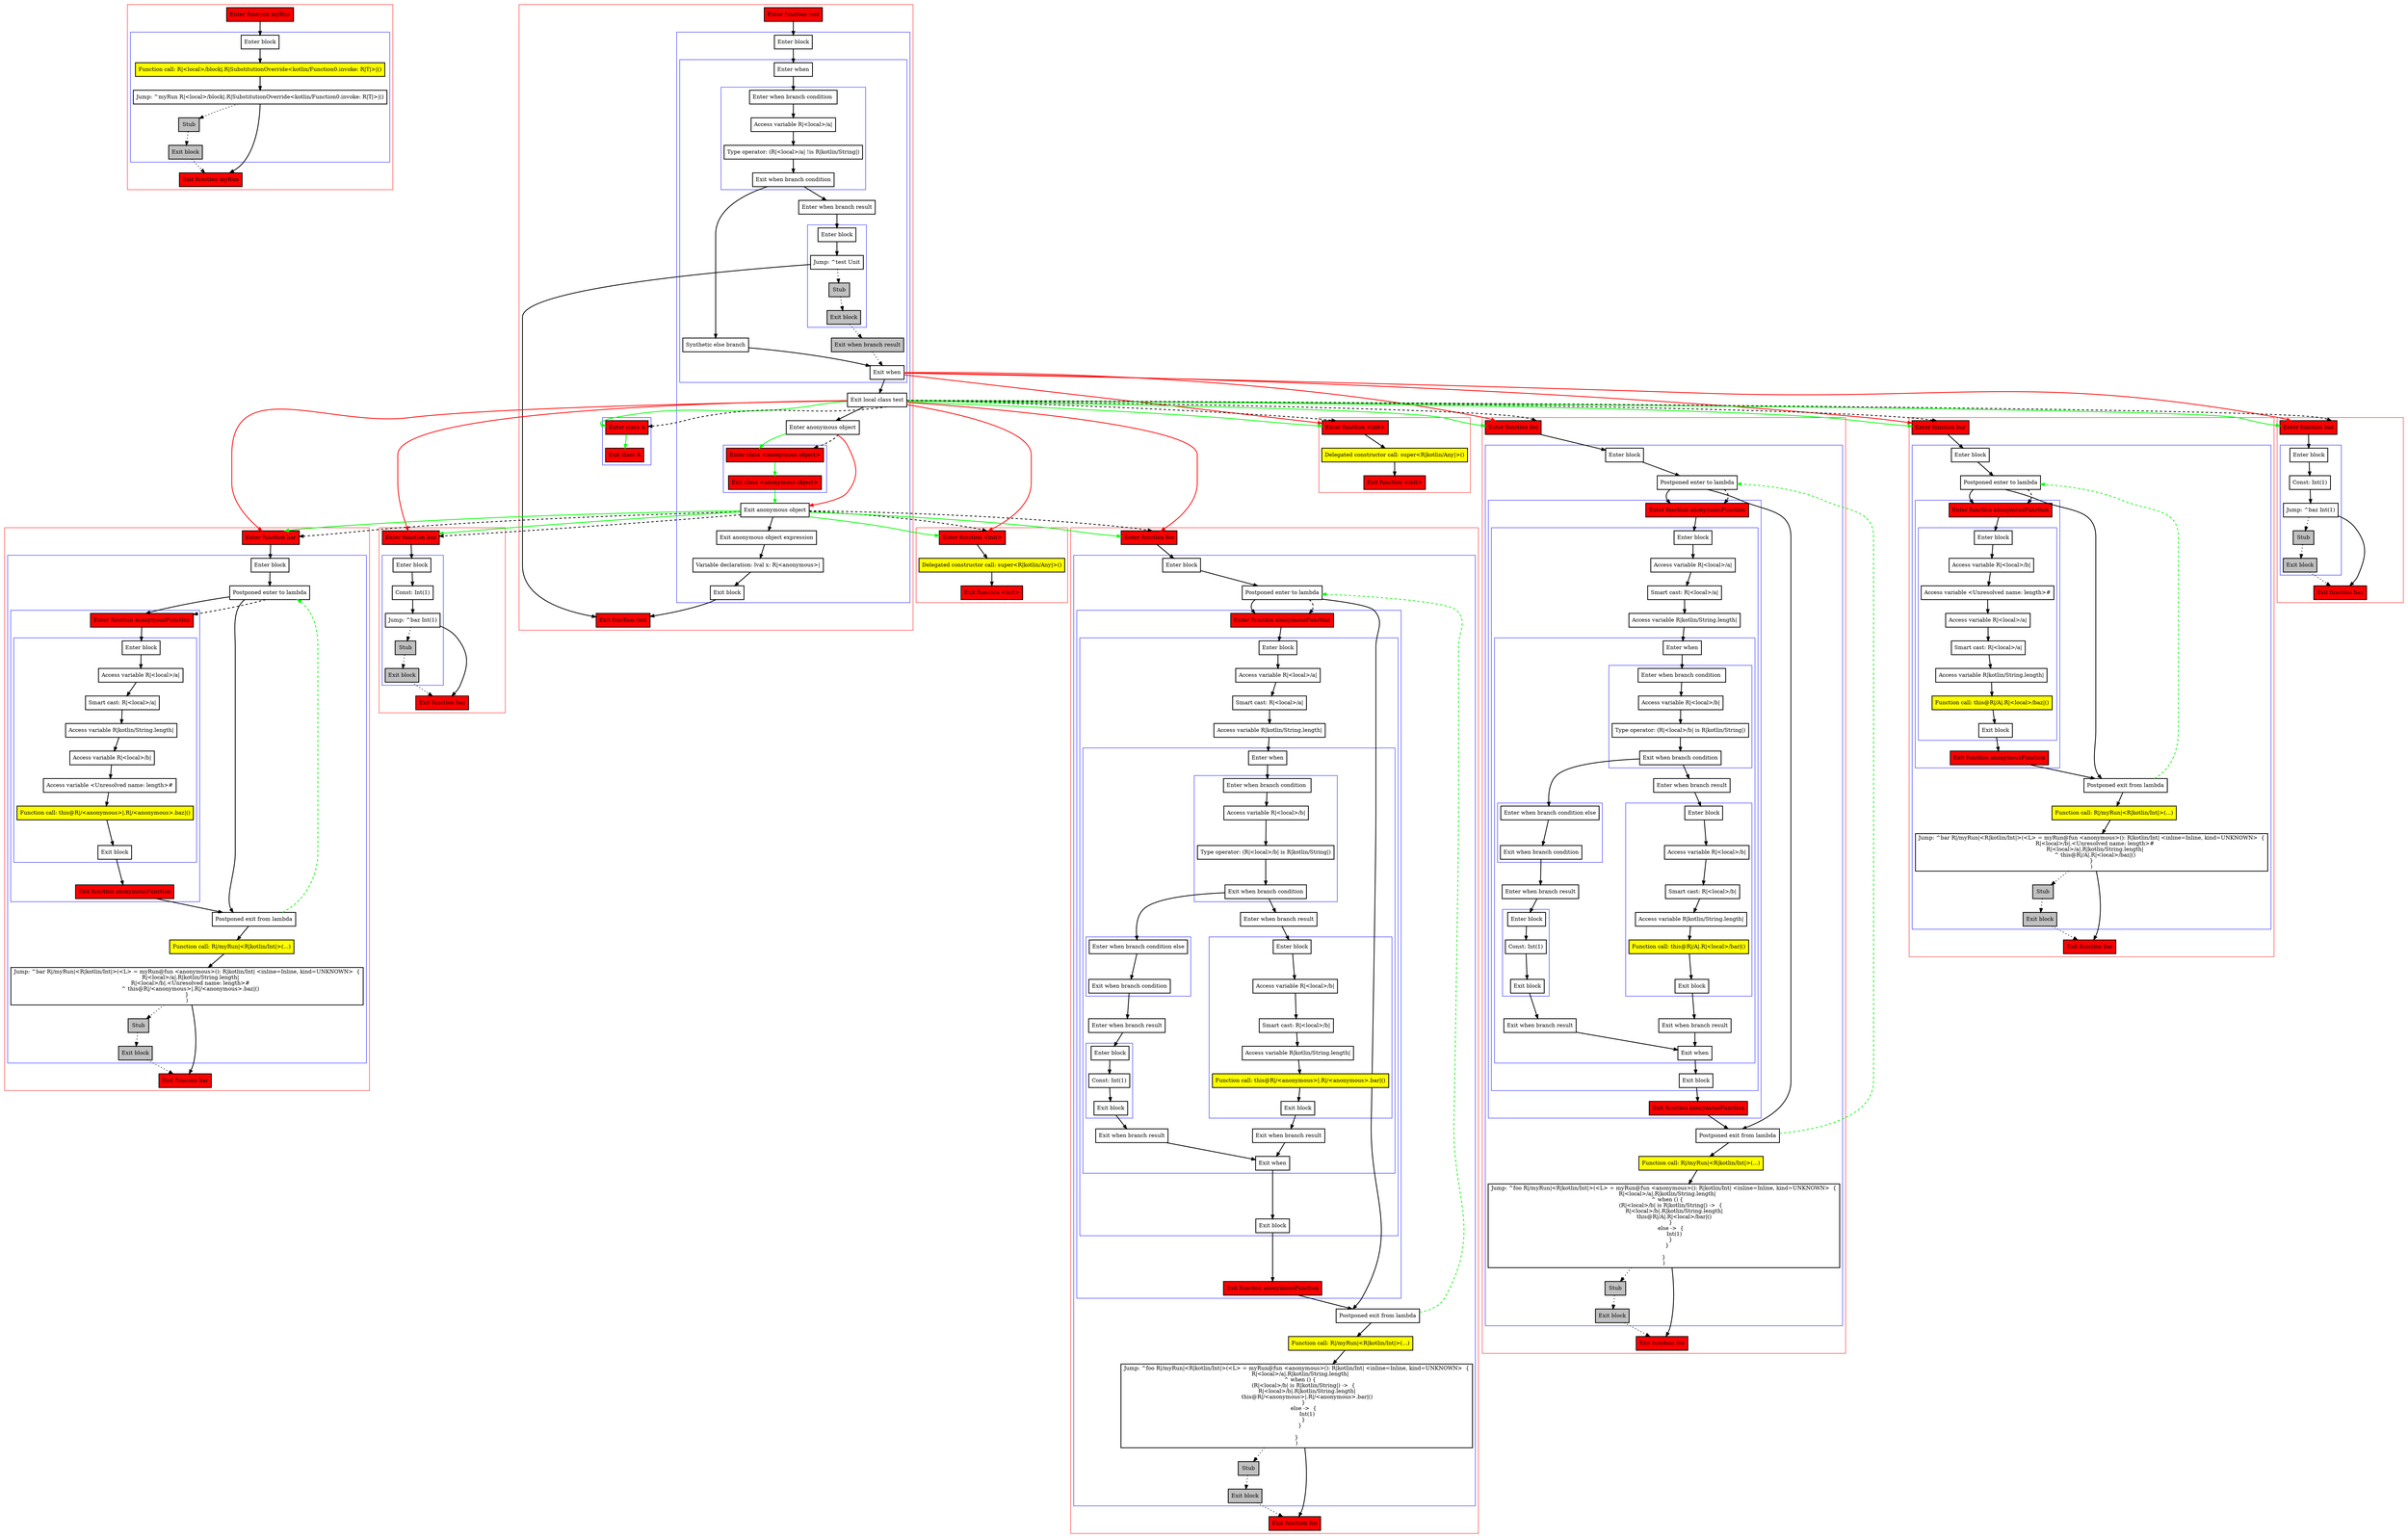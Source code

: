 digraph localClassesWithImplicit_kt {
    graph [nodesep=3]
    node [shape=box penwidth=2]
    edge [penwidth=2]

    subgraph cluster_0 {
        color=red
        0 [label="Enter function myRun" style="filled" fillcolor=red];
        subgraph cluster_1 {
            color=blue
            1 [label="Enter block"];
            2 [label="Function call: R|<local>/block|.R|SubstitutionOverride<kotlin/Function0.invoke: R|T|>|()" style="filled" fillcolor=yellow];
            3 [label="Jump: ^myRun R|<local>/block|.R|SubstitutionOverride<kotlin/Function0.invoke: R|T|>|()"];
            4 [label="Stub" style="filled" fillcolor=gray];
            5 [label="Exit block" style="filled" fillcolor=gray];
        }
        6 [label="Exit function myRun" style="filled" fillcolor=red];
    }
    0 -> {1};
    1 -> {2};
    2 -> {3};
    3 -> {6};
    3 -> {4} [style=dotted];
    4 -> {5} [style=dotted];
    5 -> {6} [style=dotted];

    subgraph cluster_2 {
        color=red
        7 [label="Enter function test" style="filled" fillcolor=red];
        subgraph cluster_3 {
            color=blue
            8 [label="Enter block"];
            subgraph cluster_4 {
                color=blue
                9 [label="Enter when"];
                subgraph cluster_5 {
                    color=blue
                    10 [label="Enter when branch condition "];
                    11 [label="Access variable R|<local>/a|"];
                    12 [label="Type operator: (R|<local>/a| !is R|kotlin/String|)"];
                    13 [label="Exit when branch condition"];
                }
                14 [label="Synthetic else branch"];
                15 [label="Enter when branch result"];
                subgraph cluster_6 {
                    color=blue
                    16 [label="Enter block"];
                    17 [label="Jump: ^test Unit"];
                    18 [label="Stub" style="filled" fillcolor=gray];
                    19 [label="Exit block" style="filled" fillcolor=gray];
                }
                20 [label="Exit when branch result" style="filled" fillcolor=gray];
                21 [label="Exit when"];
            }
            22 [label="Exit local class test"];
            23 [label="Enter anonymous object"];
            subgraph cluster_7 {
                color=blue
                31 [label="Enter class <anonymous object>" style="filled" fillcolor=red];
                32 [label="Exit class <anonymous object>" style="filled" fillcolor=red];
            }
            24 [label="Exit anonymous object"];
            25 [label="Exit anonymous object expression"];
            26 [label="Variable declaration: lval x: R|<anonymous>|"];
            27 [label="Exit block"];
        }
        subgraph cluster_8 {
            color=blue
            29 [label="Enter class A" style="filled" fillcolor=red];
            30 [label="Exit class A" style="filled" fillcolor=red];
        }
        28 [label="Exit function test" style="filled" fillcolor=red];
    }
    7 -> {8};
    8 -> {9};
    9 -> {10};
    10 -> {11};
    11 -> {12};
    12 -> {13};
    13 -> {15 14};
    14 -> {21};
    15 -> {16};
    16 -> {17};
    17 -> {28};
    17 -> {18} [style=dotted];
    18 -> {19} [style=dotted];
    19 -> {20} [style=dotted];
    20 -> {21} [style=dotted];
    21 -> {22};
    21 -> {33 36 73 92} [color=red];
    22 -> {23};
    22 -> {99 102 139 158} [color=red];
    22 -> {33 36 73 92 29} [color=green];
    22 -> {33 36 73 92 29} [style=dashed];
    23 -> {24} [color=red];
    23 -> {31} [color=green];
    23 -> {31} [style=dashed];
    24 -> {25};
    24 -> {99 102 139 158} [color=green];
    24 -> {99 102 139 158} [style=dashed];
    25 -> {26};
    26 -> {27};
    27 -> {28};
    29 -> {30} [color=green];
    31 -> {32} [color=green];
    32 -> {24} [color=green];

    subgraph cluster_9 {
        color=red
        33 [label="Enter function <init>" style="filled" fillcolor=red];
        34 [label="Delegated constructor call: super<R|kotlin/Any|>()" style="filled" fillcolor=yellow];
        35 [label="Exit function <init>" style="filled" fillcolor=red];
    }
    33 -> {34};
    34 -> {35};

    subgraph cluster_10 {
        color=red
        36 [label="Enter function foo" style="filled" fillcolor=red];
        subgraph cluster_11 {
            color=blue
            37 [label="Enter block"];
            38 [label="Postponed enter to lambda"];
            subgraph cluster_12 {
                color=blue
                45 [label="Enter function anonymousFunction" style="filled" fillcolor=red];
                subgraph cluster_13 {
                    color=blue
                    46 [label="Enter block"];
                    47 [label="Access variable R|<local>/a|"];
                    48 [label="Smart cast: R|<local>/a|"];
                    49 [label="Access variable R|kotlin/String.length|"];
                    subgraph cluster_14 {
                        color=blue
                        50 [label="Enter when"];
                        subgraph cluster_15 {
                            color=blue
                            51 [label="Enter when branch condition "];
                            52 [label="Access variable R|<local>/b|"];
                            53 [label="Type operator: (R|<local>/b| is R|kotlin/String|)"];
                            54 [label="Exit when branch condition"];
                        }
                        subgraph cluster_16 {
                            color=blue
                            55 [label="Enter when branch condition else"];
                            56 [label="Exit when branch condition"];
                        }
                        57 [label="Enter when branch result"];
                        subgraph cluster_17 {
                            color=blue
                            58 [label="Enter block"];
                            59 [label="Const: Int(1)"];
                            60 [label="Exit block"];
                        }
                        61 [label="Exit when branch result"];
                        62 [label="Enter when branch result"];
                        subgraph cluster_18 {
                            color=blue
                            63 [label="Enter block"];
                            64 [label="Access variable R|<local>/b|"];
                            65 [label="Smart cast: R|<local>/b|"];
                            66 [label="Access variable R|kotlin/String.length|"];
                            67 [label="Function call: this@R|/A|.R|<local>/bar|()" style="filled" fillcolor=yellow];
                            68 [label="Exit block"];
                        }
                        69 [label="Exit when branch result"];
                        70 [label="Exit when"];
                    }
                    71 [label="Exit block"];
                }
                72 [label="Exit function anonymousFunction" style="filled" fillcolor=red];
            }
            39 [label="Postponed exit from lambda"];
            40 [label="Function call: R|/myRun|<R|kotlin/Int|>(...)" style="filled" fillcolor=yellow];
            41 [label="Jump: ^foo R|/myRun|<R|kotlin/Int|>(<L> = myRun@fun <anonymous>(): R|kotlin/Int| <inline=Inline, kind=UNKNOWN>  {
    R|<local>/a|.R|kotlin/String.length|
    ^ when () {
        (R|<local>/b| is R|kotlin/String|) ->  {
            R|<local>/b|.R|kotlin/String.length|
            this@R|/A|.R|<local>/bar|()
        }
        else ->  {
            Int(1)
        }
    }

}
)"];
            42 [label="Stub" style="filled" fillcolor=gray];
            43 [label="Exit block" style="filled" fillcolor=gray];
        }
        44 [label="Exit function foo" style="filled" fillcolor=red];
    }
    36 -> {37};
    37 -> {38};
    38 -> {39 45};
    38 -> {45} [style=dashed];
    39 -> {40};
    39 -> {38} [color=green style=dashed];
    40 -> {41};
    41 -> {44};
    41 -> {42} [style=dotted];
    42 -> {43} [style=dotted];
    43 -> {44} [style=dotted];
    45 -> {46};
    46 -> {47};
    47 -> {48};
    48 -> {49};
    49 -> {50};
    50 -> {51};
    51 -> {52};
    52 -> {53};
    53 -> {54};
    54 -> {62 55};
    55 -> {56};
    56 -> {57};
    57 -> {58};
    58 -> {59};
    59 -> {60};
    60 -> {61};
    61 -> {70};
    62 -> {63};
    63 -> {64};
    64 -> {65};
    65 -> {66};
    66 -> {67};
    67 -> {68};
    68 -> {69};
    69 -> {70};
    70 -> {71};
    71 -> {72};
    72 -> {39};

    subgraph cluster_19 {
        color=red
        73 [label="Enter function bar" style="filled" fillcolor=red];
        subgraph cluster_20 {
            color=blue
            74 [label="Enter block"];
            75 [label="Postponed enter to lambda"];
            subgraph cluster_21 {
                color=blue
                82 [label="Enter function anonymousFunction" style="filled" fillcolor=red];
                subgraph cluster_22 {
                    color=blue
                    83 [label="Enter block"];
                    84 [label="Access variable R|<local>/b|"];
                    85 [label="Access variable <Unresolved name: length>#"];
                    86 [label="Access variable R|<local>/a|"];
                    87 [label="Smart cast: R|<local>/a|"];
                    88 [label="Access variable R|kotlin/String.length|"];
                    89 [label="Function call: this@R|/A|.R|<local>/baz|()" style="filled" fillcolor=yellow];
                    90 [label="Exit block"];
                }
                91 [label="Exit function anonymousFunction" style="filled" fillcolor=red];
            }
            76 [label="Postponed exit from lambda"];
            77 [label="Function call: R|/myRun|<R|kotlin/Int|>(...)" style="filled" fillcolor=yellow];
            78 [label="Jump: ^bar R|/myRun|<R|kotlin/Int|>(<L> = myRun@fun <anonymous>(): R|kotlin/Int| <inline=Inline, kind=UNKNOWN>  {
    R|<local>/b|.<Unresolved name: length>#
    R|<local>/a|.R|kotlin/String.length|
    ^ this@R|/A|.R|<local>/baz|()
}
)"];
            79 [label="Stub" style="filled" fillcolor=gray];
            80 [label="Exit block" style="filled" fillcolor=gray];
        }
        81 [label="Exit function bar" style="filled" fillcolor=red];
    }
    73 -> {74};
    74 -> {75};
    75 -> {76 82};
    75 -> {82} [style=dashed];
    76 -> {77};
    76 -> {75} [color=green style=dashed];
    77 -> {78};
    78 -> {81};
    78 -> {79} [style=dotted];
    79 -> {80} [style=dotted];
    80 -> {81} [style=dotted];
    82 -> {83};
    83 -> {84};
    84 -> {85};
    85 -> {86};
    86 -> {87};
    87 -> {88};
    88 -> {89};
    89 -> {90};
    90 -> {91};
    91 -> {76};

    subgraph cluster_23 {
        color=red
        92 [label="Enter function baz" style="filled" fillcolor=red];
        subgraph cluster_24 {
            color=blue
            93 [label="Enter block"];
            94 [label="Const: Int(1)"];
            95 [label="Jump: ^baz Int(1)"];
            96 [label="Stub" style="filled" fillcolor=gray];
            97 [label="Exit block" style="filled" fillcolor=gray];
        }
        98 [label="Exit function baz" style="filled" fillcolor=red];
    }
    92 -> {93};
    93 -> {94};
    94 -> {95};
    95 -> {98};
    95 -> {96} [style=dotted];
    96 -> {97} [style=dotted];
    97 -> {98} [style=dotted];

    subgraph cluster_25 {
        color=red
        99 [label="Enter function <init>" style="filled" fillcolor=red];
        100 [label="Delegated constructor call: super<R|kotlin/Any|>()" style="filled" fillcolor=yellow];
        101 [label="Exit function <init>" style="filled" fillcolor=red];
    }
    99 -> {100};
    100 -> {101};

    subgraph cluster_26 {
        color=red
        102 [label="Enter function foo" style="filled" fillcolor=red];
        subgraph cluster_27 {
            color=blue
            103 [label="Enter block"];
            104 [label="Postponed enter to lambda"];
            subgraph cluster_28 {
                color=blue
                111 [label="Enter function anonymousFunction" style="filled" fillcolor=red];
                subgraph cluster_29 {
                    color=blue
                    112 [label="Enter block"];
                    113 [label="Access variable R|<local>/a|"];
                    114 [label="Smart cast: R|<local>/a|"];
                    115 [label="Access variable R|kotlin/String.length|"];
                    subgraph cluster_30 {
                        color=blue
                        116 [label="Enter when"];
                        subgraph cluster_31 {
                            color=blue
                            117 [label="Enter when branch condition "];
                            118 [label="Access variable R|<local>/b|"];
                            119 [label="Type operator: (R|<local>/b| is R|kotlin/String|)"];
                            120 [label="Exit when branch condition"];
                        }
                        subgraph cluster_32 {
                            color=blue
                            121 [label="Enter when branch condition else"];
                            122 [label="Exit when branch condition"];
                        }
                        123 [label="Enter when branch result"];
                        subgraph cluster_33 {
                            color=blue
                            124 [label="Enter block"];
                            125 [label="Const: Int(1)"];
                            126 [label="Exit block"];
                        }
                        127 [label="Exit when branch result"];
                        128 [label="Enter when branch result"];
                        subgraph cluster_34 {
                            color=blue
                            129 [label="Enter block"];
                            130 [label="Access variable R|<local>/b|"];
                            131 [label="Smart cast: R|<local>/b|"];
                            132 [label="Access variable R|kotlin/String.length|"];
                            133 [label="Function call: this@R|/<anonymous>|.R|/<anonymous>.bar|()" style="filled" fillcolor=yellow];
                            134 [label="Exit block"];
                        }
                        135 [label="Exit when branch result"];
                        136 [label="Exit when"];
                    }
                    137 [label="Exit block"];
                }
                138 [label="Exit function anonymousFunction" style="filled" fillcolor=red];
            }
            105 [label="Postponed exit from lambda"];
            106 [label="Function call: R|/myRun|<R|kotlin/Int|>(...)" style="filled" fillcolor=yellow];
            107 [label="Jump: ^foo R|/myRun|<R|kotlin/Int|>(<L> = myRun@fun <anonymous>(): R|kotlin/Int| <inline=Inline, kind=UNKNOWN>  {
    R|<local>/a|.R|kotlin/String.length|
    ^ when () {
        (R|<local>/b| is R|kotlin/String|) ->  {
            R|<local>/b|.R|kotlin/String.length|
            this@R|/<anonymous>|.R|/<anonymous>.bar|()
        }
        else ->  {
            Int(1)
        }
    }

}
)"];
            108 [label="Stub" style="filled" fillcolor=gray];
            109 [label="Exit block" style="filled" fillcolor=gray];
        }
        110 [label="Exit function foo" style="filled" fillcolor=red];
    }
    102 -> {103};
    103 -> {104};
    104 -> {105 111};
    104 -> {111} [style=dashed];
    105 -> {106};
    105 -> {104} [color=green style=dashed];
    106 -> {107};
    107 -> {110};
    107 -> {108} [style=dotted];
    108 -> {109} [style=dotted];
    109 -> {110} [style=dotted];
    111 -> {112};
    112 -> {113};
    113 -> {114};
    114 -> {115};
    115 -> {116};
    116 -> {117};
    117 -> {118};
    118 -> {119};
    119 -> {120};
    120 -> {128 121};
    121 -> {122};
    122 -> {123};
    123 -> {124};
    124 -> {125};
    125 -> {126};
    126 -> {127};
    127 -> {136};
    128 -> {129};
    129 -> {130};
    130 -> {131};
    131 -> {132};
    132 -> {133};
    133 -> {134};
    134 -> {135};
    135 -> {136};
    136 -> {137};
    137 -> {138};
    138 -> {105};

    subgraph cluster_35 {
        color=red
        139 [label="Enter function bar" style="filled" fillcolor=red];
        subgraph cluster_36 {
            color=blue
            140 [label="Enter block"];
            141 [label="Postponed enter to lambda"];
            subgraph cluster_37 {
                color=blue
                148 [label="Enter function anonymousFunction" style="filled" fillcolor=red];
                subgraph cluster_38 {
                    color=blue
                    149 [label="Enter block"];
                    150 [label="Access variable R|<local>/a|"];
                    151 [label="Smart cast: R|<local>/a|"];
                    152 [label="Access variable R|kotlin/String.length|"];
                    153 [label="Access variable R|<local>/b|"];
                    154 [label="Access variable <Unresolved name: length>#"];
                    155 [label="Function call: this@R|/<anonymous>|.R|/<anonymous>.baz|()" style="filled" fillcolor=yellow];
                    156 [label="Exit block"];
                }
                157 [label="Exit function anonymousFunction" style="filled" fillcolor=red];
            }
            142 [label="Postponed exit from lambda"];
            143 [label="Function call: R|/myRun|<R|kotlin/Int|>(...)" style="filled" fillcolor=yellow];
            144 [label="Jump: ^bar R|/myRun|<R|kotlin/Int|>(<L> = myRun@fun <anonymous>(): R|kotlin/Int| <inline=Inline, kind=UNKNOWN>  {
    R|<local>/a|.R|kotlin/String.length|
    R|<local>/b|.<Unresolved name: length>#
    ^ this@R|/<anonymous>|.R|/<anonymous>.baz|()
}
)"];
            145 [label="Stub" style="filled" fillcolor=gray];
            146 [label="Exit block" style="filled" fillcolor=gray];
        }
        147 [label="Exit function bar" style="filled" fillcolor=red];
    }
    139 -> {140};
    140 -> {141};
    141 -> {142 148};
    141 -> {148} [style=dashed];
    142 -> {143};
    142 -> {141} [color=green style=dashed];
    143 -> {144};
    144 -> {147};
    144 -> {145} [style=dotted];
    145 -> {146} [style=dotted];
    146 -> {147} [style=dotted];
    148 -> {149};
    149 -> {150};
    150 -> {151};
    151 -> {152};
    152 -> {153};
    153 -> {154};
    154 -> {155};
    155 -> {156};
    156 -> {157};
    157 -> {142};

    subgraph cluster_39 {
        color=red
        158 [label="Enter function baz" style="filled" fillcolor=red];
        subgraph cluster_40 {
            color=blue
            159 [label="Enter block"];
            160 [label="Const: Int(1)"];
            161 [label="Jump: ^baz Int(1)"];
            162 [label="Stub" style="filled" fillcolor=gray];
            163 [label="Exit block" style="filled" fillcolor=gray];
        }
        164 [label="Exit function baz" style="filled" fillcolor=red];
    }
    158 -> {159};
    159 -> {160};
    160 -> {161};
    161 -> {164};
    161 -> {162} [style=dotted];
    162 -> {163} [style=dotted];
    163 -> {164} [style=dotted];

}
